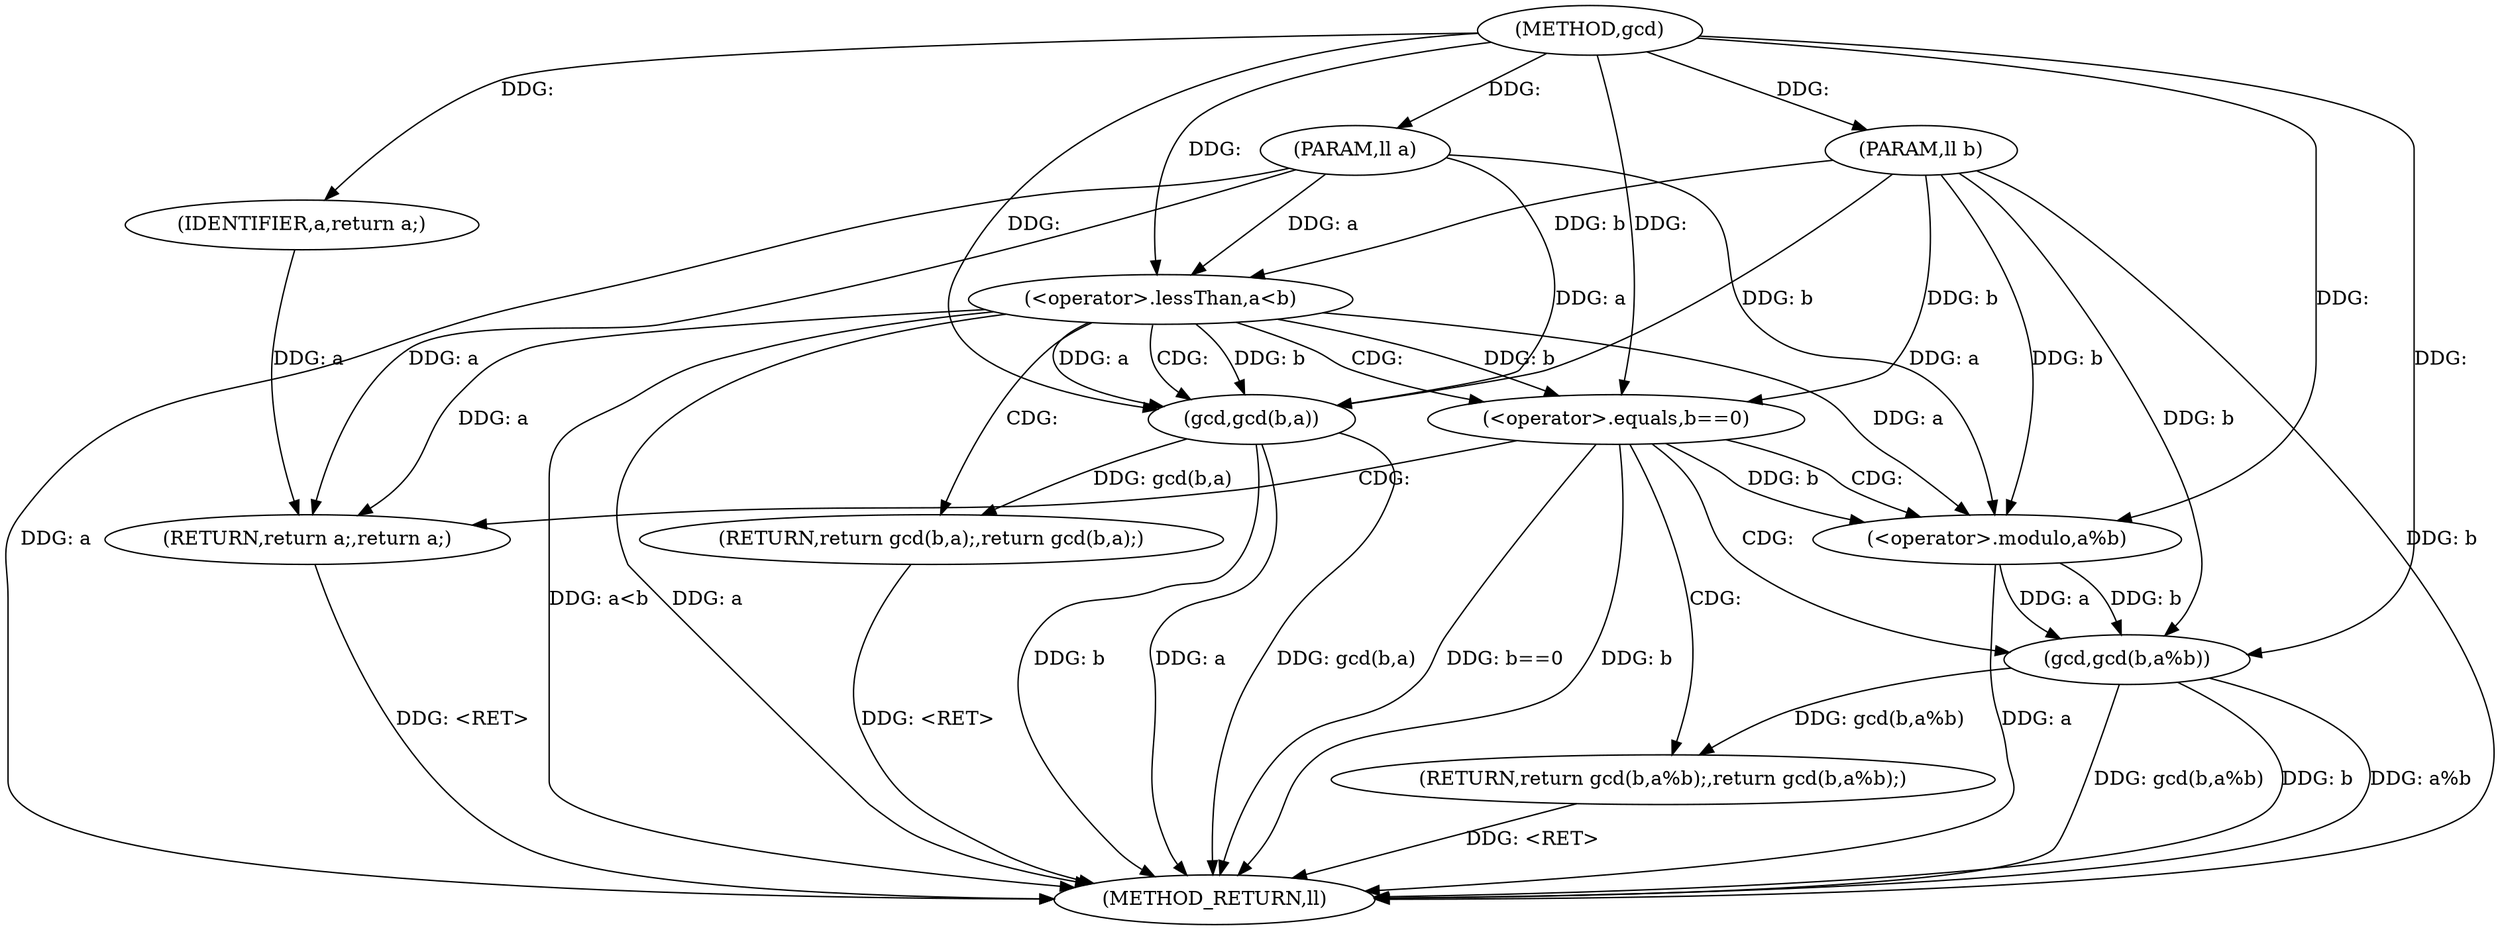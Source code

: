 digraph "gcd" {  
"1000101" [label = "(METHOD,gcd)" ]
"1000127" [label = "(METHOD_RETURN,ll)" ]
"1000102" [label = "(PARAM,ll a)" ]
"1000103" [label = "(PARAM,ll b)" ]
"1000106" [label = "(<operator>.lessThan,a<b)" ]
"1000109" [label = "(RETURN,return gcd(b,a);,return gcd(b,a);)" ]
"1000110" [label = "(gcd,gcd(b,a))" ]
"1000115" [label = "(<operator>.equals,b==0)" ]
"1000118" [label = "(RETURN,return a;,return a;)" ]
"1000119" [label = "(IDENTIFIER,a,return a;)" ]
"1000121" [label = "(RETURN,return gcd(b,a%b);,return gcd(b,a%b);)" ]
"1000122" [label = "(gcd,gcd(b,a%b))" ]
"1000124" [label = "(<operator>.modulo,a%b)" ]
  "1000121" -> "1000127"  [ label = "DDG: <RET>"] 
  "1000118" -> "1000127"  [ label = "DDG: <RET>"] 
  "1000109" -> "1000127"  [ label = "DDG: <RET>"] 
  "1000102" -> "1000127"  [ label = "DDG: a"] 
  "1000103" -> "1000127"  [ label = "DDG: b"] 
  "1000106" -> "1000127"  [ label = "DDG: a"] 
  "1000106" -> "1000127"  [ label = "DDG: a<b"] 
  "1000115" -> "1000127"  [ label = "DDG: b"] 
  "1000115" -> "1000127"  [ label = "DDG: b==0"] 
  "1000122" -> "1000127"  [ label = "DDG: b"] 
  "1000124" -> "1000127"  [ label = "DDG: a"] 
  "1000122" -> "1000127"  [ label = "DDG: a%b"] 
  "1000122" -> "1000127"  [ label = "DDG: gcd(b,a%b)"] 
  "1000110" -> "1000127"  [ label = "DDG: b"] 
  "1000110" -> "1000127"  [ label = "DDG: a"] 
  "1000110" -> "1000127"  [ label = "DDG: gcd(b,a)"] 
  "1000101" -> "1000102"  [ label = "DDG: "] 
  "1000101" -> "1000103"  [ label = "DDG: "] 
  "1000110" -> "1000109"  [ label = "DDG: gcd(b,a)"] 
  "1000102" -> "1000106"  [ label = "DDG: a"] 
  "1000101" -> "1000106"  [ label = "DDG: "] 
  "1000103" -> "1000106"  [ label = "DDG: b"] 
  "1000106" -> "1000110"  [ label = "DDG: b"] 
  "1000103" -> "1000110"  [ label = "DDG: b"] 
  "1000101" -> "1000110"  [ label = "DDG: "] 
  "1000106" -> "1000110"  [ label = "DDG: a"] 
  "1000102" -> "1000110"  [ label = "DDG: a"] 
  "1000119" -> "1000118"  [ label = "DDG: a"] 
  "1000106" -> "1000118"  [ label = "DDG: a"] 
  "1000102" -> "1000118"  [ label = "DDG: a"] 
  "1000106" -> "1000115"  [ label = "DDG: b"] 
  "1000103" -> "1000115"  [ label = "DDG: b"] 
  "1000101" -> "1000115"  [ label = "DDG: "] 
  "1000101" -> "1000119"  [ label = "DDG: "] 
  "1000122" -> "1000121"  [ label = "DDG: gcd(b,a%b)"] 
  "1000124" -> "1000122"  [ label = "DDG: b"] 
  "1000103" -> "1000122"  [ label = "DDG: b"] 
  "1000101" -> "1000122"  [ label = "DDG: "] 
  "1000124" -> "1000122"  [ label = "DDG: a"] 
  "1000106" -> "1000124"  [ label = "DDG: a"] 
  "1000102" -> "1000124"  [ label = "DDG: a"] 
  "1000101" -> "1000124"  [ label = "DDG: "] 
  "1000115" -> "1000124"  [ label = "DDG: b"] 
  "1000103" -> "1000124"  [ label = "DDG: b"] 
  "1000106" -> "1000110"  [ label = "CDG: "] 
  "1000106" -> "1000109"  [ label = "CDG: "] 
  "1000106" -> "1000115"  [ label = "CDG: "] 
  "1000115" -> "1000121"  [ label = "CDG: "] 
  "1000115" -> "1000124"  [ label = "CDG: "] 
  "1000115" -> "1000118"  [ label = "CDG: "] 
  "1000115" -> "1000122"  [ label = "CDG: "] 
}
